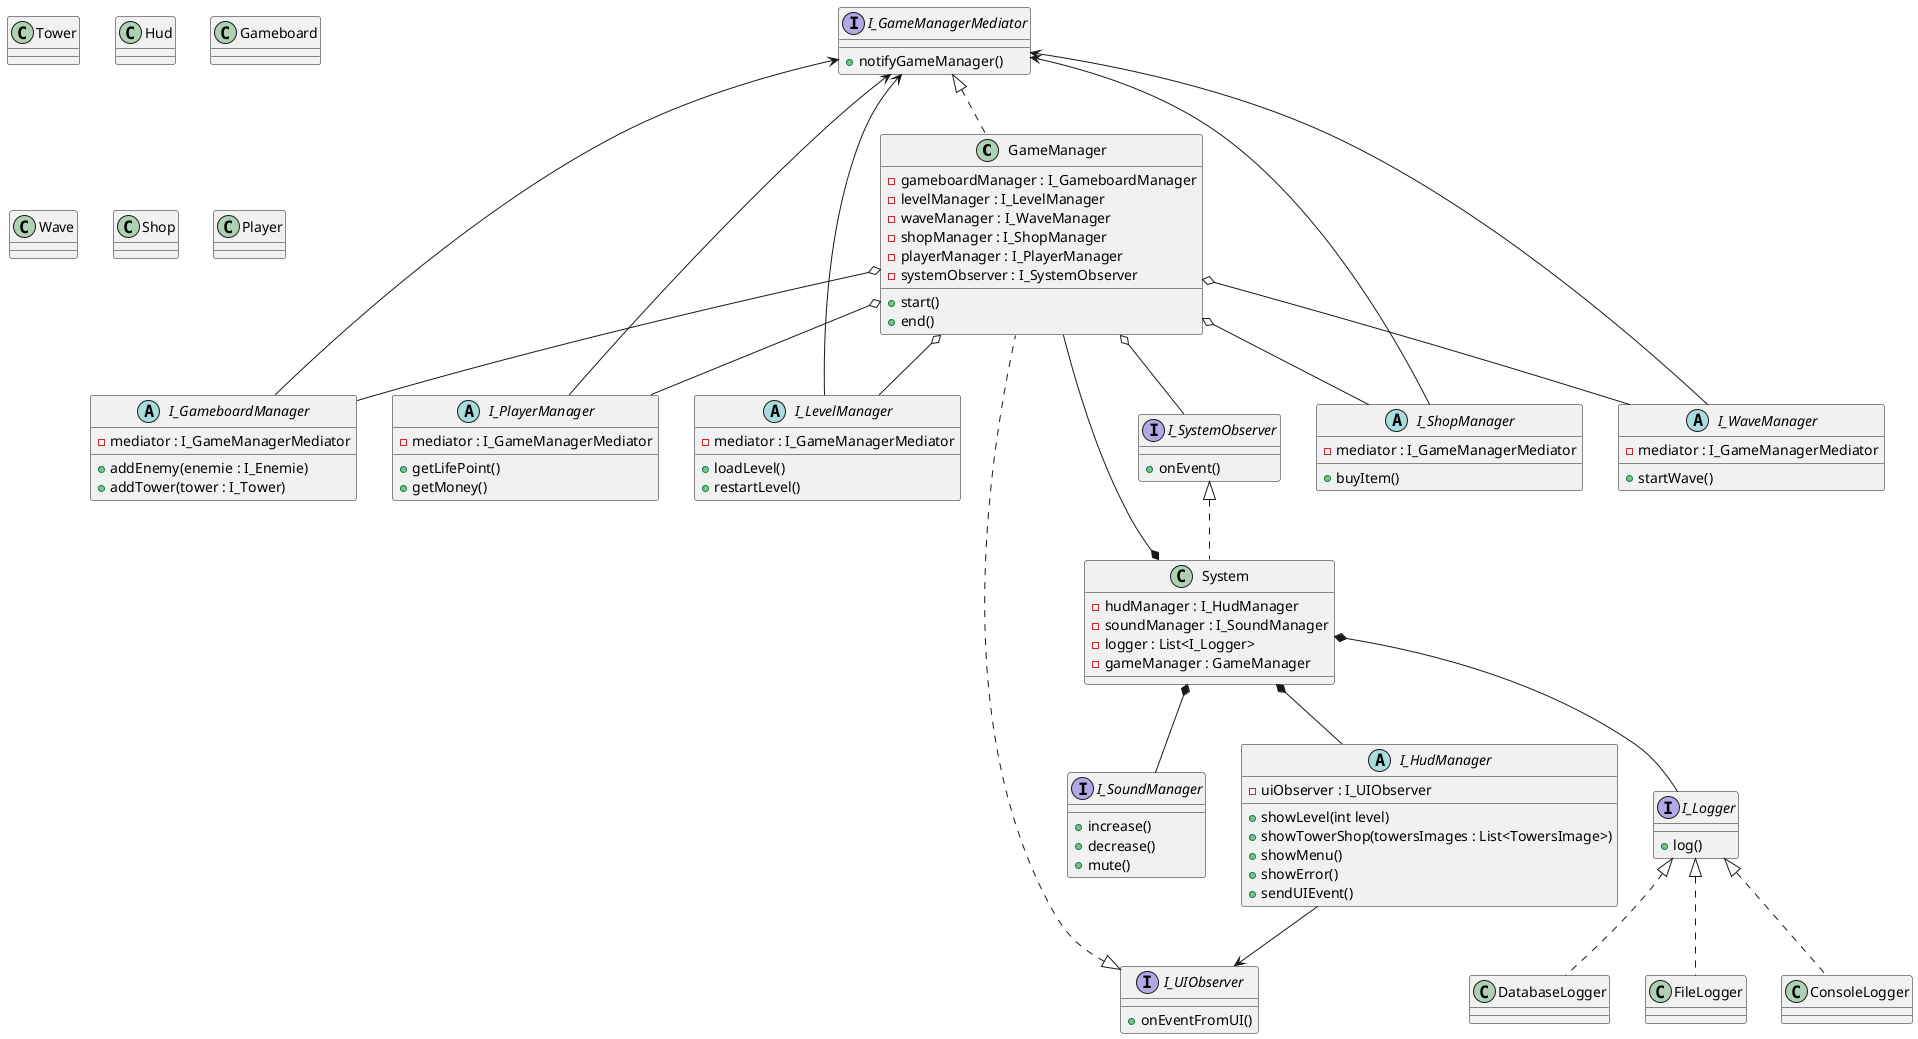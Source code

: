 @startuml "tower_defense_uml"

/' left to right direction '/
/' skinparam linetype ortho '/
/' skinparam linetype polyline '/

class GameManager implements I_UIObserver, I_GameManagerMediator {
    - gameboardManager : I_GameboardManager
    - levelManager : I_LevelManager
    - waveManager : I_WaveManager
    - shopManager : I_ShopManager
    - playerManager : I_PlayerManager
    - systemObserver : I_SystemObserver
    + start()
    + end()
}

class System implements I_SystemObserver {
    - hudManager : I_HudManager
    - soundManager : I_SoundManager
    - logger : List<I_Logger>
    - gameManager : GameManager
}

interface I_Logger {
    + log()
}


class FileLogger implements I_Logger {
}

class ConsoleLogger implements I_Logger {
}

class DatabaseLogger implements I_Logger {
}

' note left of GameManager
'     Orchestre le cycle de vie du jeu en
'     coordonnant les différents gestionnaires
'     nécessaires au fonctionnement du TowerDefense.
' end note

abstract class I_GameboardManager  {
    - mediator : I_GameManagerMediator
    + addEnemy(enemie : I_Enemie)
    + addTower(tower : I_Tower)
}

abstract class I_LevelManager  {
    - mediator : I_GameManagerMediator
    + loadLevel()
    + restartLevel()
}

abstract class I_WaveManager  {
    - mediator : I_GameManagerMediator
    + startWave()
}

abstract class I_ShopManager   {
    - mediator : I_GameManagerMediator
    + buyItem()
}

abstract class I_PlayerManager  {
    - mediator : I_GameManagerMediator
    + getLifePoint()
    + getMoney()
}

abstract class I_HudManager {
    - uiObserver : I_UIObserver
    + showLevel(int level)
    + showTowerShop(towersImages : List<TowersImage>)
    + showMenu()
    + showError()
    + sendUIEvent()
}

interface I_SoundManager {
    + increase()
    + decrease()
    + mute()
}

interface I_SystemObserver {
    + onEvent()
}

interface I_UIObserver {
    + onEventFromUI()
}

interface I_GameManagerMediator {
    + notifyGameManager()
}

GameManager o-- I_GameboardManager
GameManager o-- I_LevelManager
GameManager o-- I_WaveManager
GameManager o-- I_ShopManager
GameManager o-- I_PlayerManager
GameManager o-- I_SystemObserver

System *-- I_HudManager
System *-- I_SoundManager
System *-- I_Logger
System *-- GameManager

I_HudManager --> I_UIObserver


I_GameManagerMediator <-- I_GameboardManager
I_GameManagerMediator <-- I_LevelManager
I_GameManagerMediator <-- I_PlayerManager
I_GameManagerMediator <-- I_WaveManager
I_GameManagerMediator <-- I_ShopManager


class Tower {

}

class Hud {

}

class Gameboard {

}

class Wave {

}

class Shop {

}

class Player {

}
@enduml
